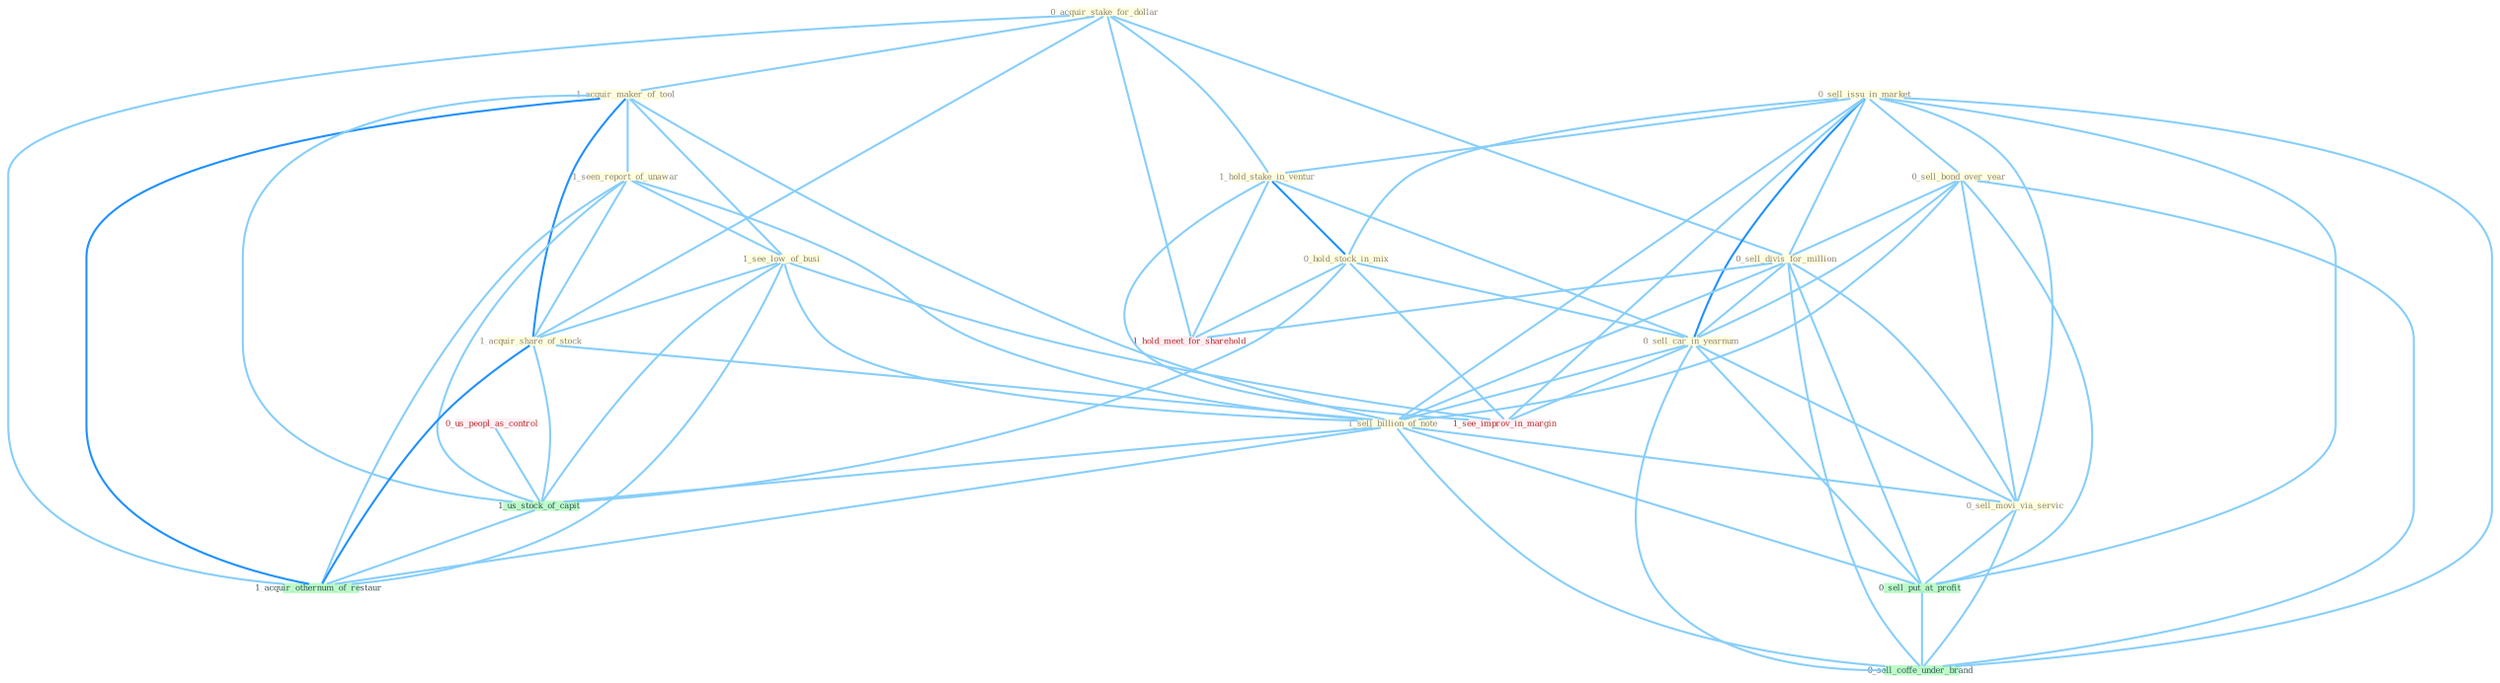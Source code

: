 Graph G{ 
    node
    [shape=polygon,style=filled,width=.5,height=.06,color="#BDFCC9",fixedsize=true,fontsize=4,
    fontcolor="#2f4f4f"];
    {node
    [color="#ffffe0", fontcolor="#8b7d6b"] "0_acquir_stake_for_dollar " "1_acquir_maker_of_tool " "1_seen_report_of_unawar " "1_see_low_of_busi " "0_sell_issu_in_market " "1_hold_stake_in_ventur " "0_hold_stock_in_mix " "0_sell_bond_over_year " "1_acquir_share_of_stock " "0_sell_divis_for_million " "0_sell_car_in_yearnum " "1_sell_billion_of_note " "0_sell_movi_via_servic "}
{node [color="#fff0f5", fontcolor="#b22222"] "0_us_peopl_as_control " "1_see_improv_in_margin " "1_hold_meet_for_sharehold "}
edge [color="#B0E2FF"];

	"0_acquir_stake_for_dollar " -- "1_acquir_maker_of_tool " [w="1", color="#87cefa" ];
	"0_acquir_stake_for_dollar " -- "1_hold_stake_in_ventur " [w="1", color="#87cefa" ];
	"0_acquir_stake_for_dollar " -- "1_acquir_share_of_stock " [w="1", color="#87cefa" ];
	"0_acquir_stake_for_dollar " -- "0_sell_divis_for_million " [w="1", color="#87cefa" ];
	"0_acquir_stake_for_dollar " -- "1_hold_meet_for_sharehold " [w="1", color="#87cefa" ];
	"0_acquir_stake_for_dollar " -- "1_acquir_othernum_of_restaur " [w="1", color="#87cefa" ];
	"1_acquir_maker_of_tool " -- "1_seen_report_of_unawar " [w="1", color="#87cefa" ];
	"1_acquir_maker_of_tool " -- "1_see_low_of_busi " [w="1", color="#87cefa" ];
	"1_acquir_maker_of_tool " -- "1_acquir_share_of_stock " [w="2", color="#1e90ff" , len=0.8];
	"1_acquir_maker_of_tool " -- "1_sell_billion_of_note " [w="1", color="#87cefa" ];
	"1_acquir_maker_of_tool " -- "1_us_stock_of_capit " [w="1", color="#87cefa" ];
	"1_acquir_maker_of_tool " -- "1_acquir_othernum_of_restaur " [w="2", color="#1e90ff" , len=0.8];
	"1_seen_report_of_unawar " -- "1_see_low_of_busi " [w="1", color="#87cefa" ];
	"1_seen_report_of_unawar " -- "1_acquir_share_of_stock " [w="1", color="#87cefa" ];
	"1_seen_report_of_unawar " -- "1_sell_billion_of_note " [w="1", color="#87cefa" ];
	"1_seen_report_of_unawar " -- "1_us_stock_of_capit " [w="1", color="#87cefa" ];
	"1_seen_report_of_unawar " -- "1_acquir_othernum_of_restaur " [w="1", color="#87cefa" ];
	"1_see_low_of_busi " -- "1_acquir_share_of_stock " [w="1", color="#87cefa" ];
	"1_see_low_of_busi " -- "1_sell_billion_of_note " [w="1", color="#87cefa" ];
	"1_see_low_of_busi " -- "1_us_stock_of_capit " [w="1", color="#87cefa" ];
	"1_see_low_of_busi " -- "1_see_improv_in_margin " [w="1", color="#87cefa" ];
	"1_see_low_of_busi " -- "1_acquir_othernum_of_restaur " [w="1", color="#87cefa" ];
	"0_sell_issu_in_market " -- "1_hold_stake_in_ventur " [w="1", color="#87cefa" ];
	"0_sell_issu_in_market " -- "0_hold_stock_in_mix " [w="1", color="#87cefa" ];
	"0_sell_issu_in_market " -- "0_sell_bond_over_year " [w="1", color="#87cefa" ];
	"0_sell_issu_in_market " -- "0_sell_divis_for_million " [w="1", color="#87cefa" ];
	"0_sell_issu_in_market " -- "0_sell_car_in_yearnum " [w="2", color="#1e90ff" , len=0.8];
	"0_sell_issu_in_market " -- "1_sell_billion_of_note " [w="1", color="#87cefa" ];
	"0_sell_issu_in_market " -- "0_sell_movi_via_servic " [w="1", color="#87cefa" ];
	"0_sell_issu_in_market " -- "0_sell_put_at_profit " [w="1", color="#87cefa" ];
	"0_sell_issu_in_market " -- "1_see_improv_in_margin " [w="1", color="#87cefa" ];
	"0_sell_issu_in_market " -- "0_sell_coffe_under_brand " [w="1", color="#87cefa" ];
	"1_hold_stake_in_ventur " -- "0_hold_stock_in_mix " [w="2", color="#1e90ff" , len=0.8];
	"1_hold_stake_in_ventur " -- "0_sell_car_in_yearnum " [w="1", color="#87cefa" ];
	"1_hold_stake_in_ventur " -- "1_see_improv_in_margin " [w="1", color="#87cefa" ];
	"1_hold_stake_in_ventur " -- "1_hold_meet_for_sharehold " [w="1", color="#87cefa" ];
	"0_hold_stock_in_mix " -- "0_sell_car_in_yearnum " [w="1", color="#87cefa" ];
	"0_hold_stock_in_mix " -- "1_us_stock_of_capit " [w="1", color="#87cefa" ];
	"0_hold_stock_in_mix " -- "1_see_improv_in_margin " [w="1", color="#87cefa" ];
	"0_hold_stock_in_mix " -- "1_hold_meet_for_sharehold " [w="1", color="#87cefa" ];
	"0_sell_bond_over_year " -- "0_sell_divis_for_million " [w="1", color="#87cefa" ];
	"0_sell_bond_over_year " -- "0_sell_car_in_yearnum " [w="1", color="#87cefa" ];
	"0_sell_bond_over_year " -- "1_sell_billion_of_note " [w="1", color="#87cefa" ];
	"0_sell_bond_over_year " -- "0_sell_movi_via_servic " [w="1", color="#87cefa" ];
	"0_sell_bond_over_year " -- "0_sell_put_at_profit " [w="1", color="#87cefa" ];
	"0_sell_bond_over_year " -- "0_sell_coffe_under_brand " [w="1", color="#87cefa" ];
	"1_acquir_share_of_stock " -- "1_sell_billion_of_note " [w="1", color="#87cefa" ];
	"1_acquir_share_of_stock " -- "1_us_stock_of_capit " [w="1", color="#87cefa" ];
	"1_acquir_share_of_stock " -- "1_acquir_othernum_of_restaur " [w="2", color="#1e90ff" , len=0.8];
	"0_sell_divis_for_million " -- "0_sell_car_in_yearnum " [w="1", color="#87cefa" ];
	"0_sell_divis_for_million " -- "1_sell_billion_of_note " [w="1", color="#87cefa" ];
	"0_sell_divis_for_million " -- "0_sell_movi_via_servic " [w="1", color="#87cefa" ];
	"0_sell_divis_for_million " -- "0_sell_put_at_profit " [w="1", color="#87cefa" ];
	"0_sell_divis_for_million " -- "0_sell_coffe_under_brand " [w="1", color="#87cefa" ];
	"0_sell_divis_for_million " -- "1_hold_meet_for_sharehold " [w="1", color="#87cefa" ];
	"0_sell_car_in_yearnum " -- "1_sell_billion_of_note " [w="1", color="#87cefa" ];
	"0_sell_car_in_yearnum " -- "0_sell_movi_via_servic " [w="1", color="#87cefa" ];
	"0_sell_car_in_yearnum " -- "0_sell_put_at_profit " [w="1", color="#87cefa" ];
	"0_sell_car_in_yearnum " -- "1_see_improv_in_margin " [w="1", color="#87cefa" ];
	"0_sell_car_in_yearnum " -- "0_sell_coffe_under_brand " [w="1", color="#87cefa" ];
	"1_sell_billion_of_note " -- "0_sell_movi_via_servic " [w="1", color="#87cefa" ];
	"1_sell_billion_of_note " -- "0_sell_put_at_profit " [w="1", color="#87cefa" ];
	"1_sell_billion_of_note " -- "1_us_stock_of_capit " [w="1", color="#87cefa" ];
	"1_sell_billion_of_note " -- "0_sell_coffe_under_brand " [w="1", color="#87cefa" ];
	"1_sell_billion_of_note " -- "1_acquir_othernum_of_restaur " [w="1", color="#87cefa" ];
	"0_sell_movi_via_servic " -- "0_sell_put_at_profit " [w="1", color="#87cefa" ];
	"0_sell_movi_via_servic " -- "0_sell_coffe_under_brand " [w="1", color="#87cefa" ];
	"0_us_peopl_as_control " -- "1_us_stock_of_capit " [w="1", color="#87cefa" ];
	"0_sell_put_at_profit " -- "0_sell_coffe_under_brand " [w="1", color="#87cefa" ];
	"1_us_stock_of_capit " -- "1_acquir_othernum_of_restaur " [w="1", color="#87cefa" ];
}